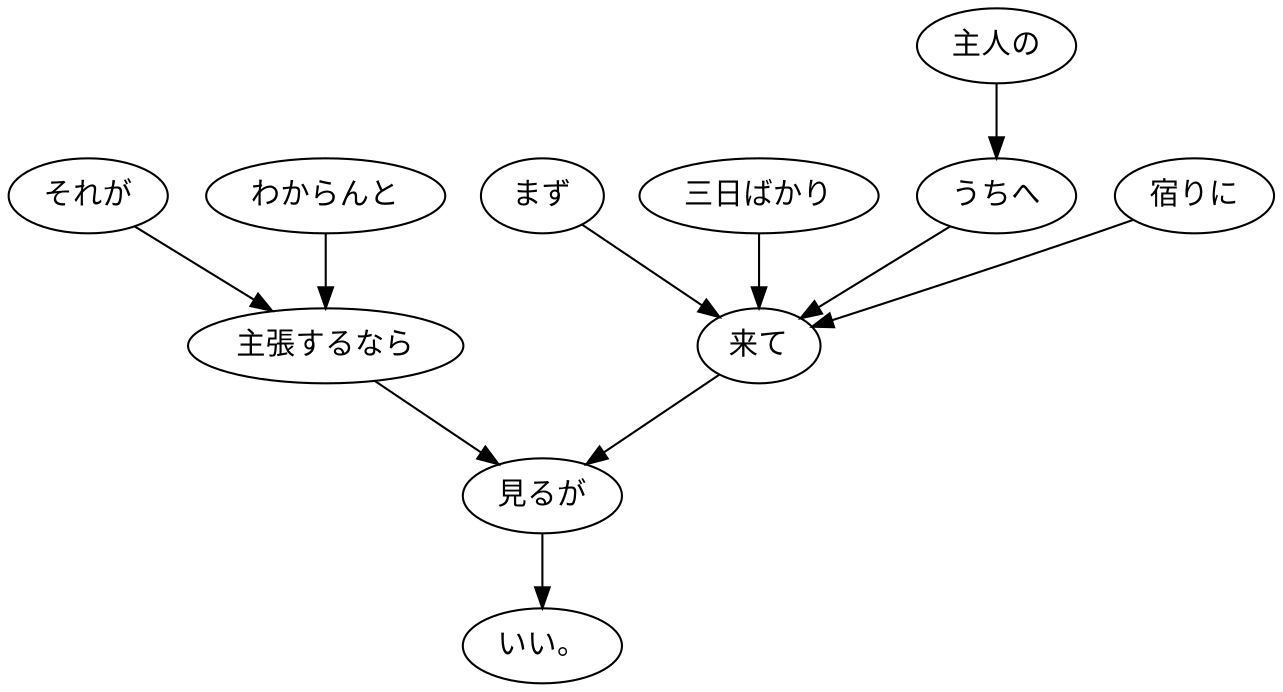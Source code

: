 digraph graph4710 {
	node0 [label="それが"];
	node1 [label="わからんと"];
	node2 [label="主張するなら"];
	node3 [label="まず"];
	node4 [label="三日ばかり"];
	node5 [label="主人の"];
	node6 [label="うちへ"];
	node7 [label="宿りに"];
	node8 [label="来て"];
	node9 [label="見るが"];
	node10 [label="いい。"];
	node0 -> node2;
	node1 -> node2;
	node2 -> node9;
	node3 -> node8;
	node4 -> node8;
	node5 -> node6;
	node6 -> node8;
	node7 -> node8;
	node8 -> node9;
	node9 -> node10;
}
